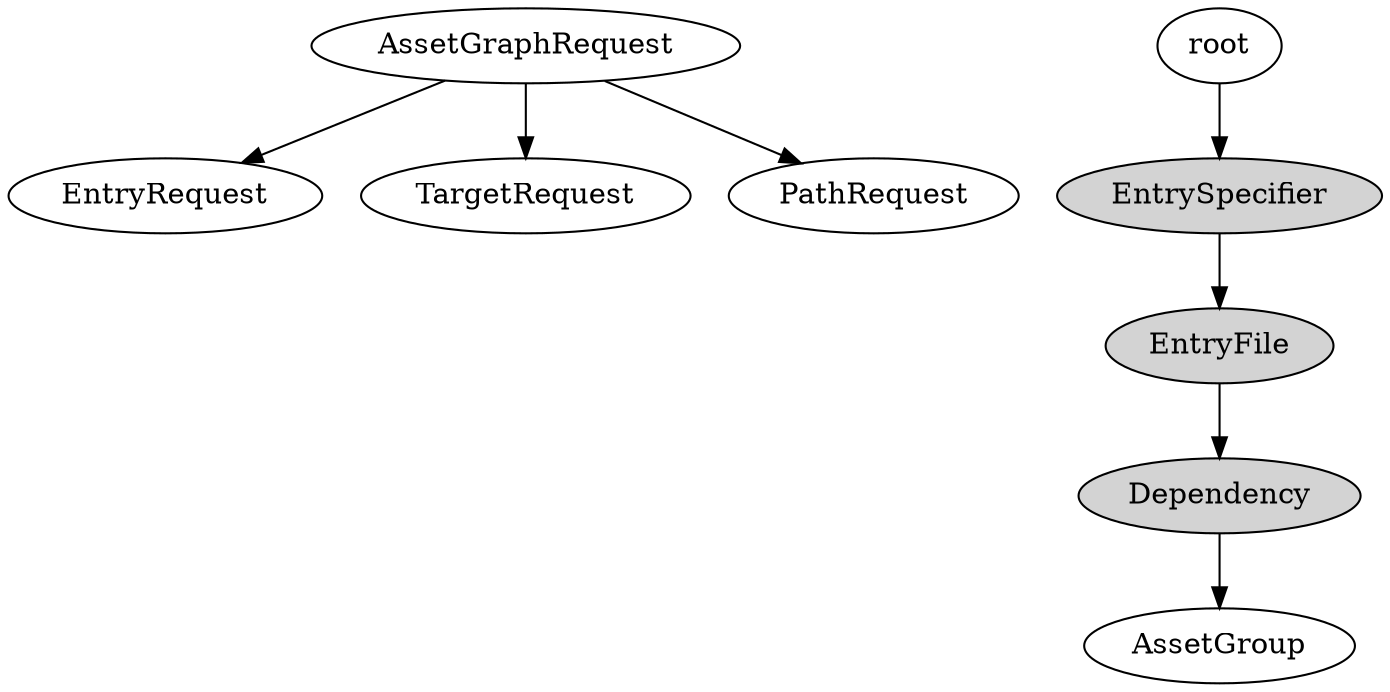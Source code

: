 digraph {
    subgraph RequestGraph {
        AssetGraphRequest -> EntryRequest
        AssetGraphRequest -> TargetRequest
        AssetGraphRequest -> PathRequest
    }

    subgraph AssetGraph {
        EntrySpecifier [style=filled]
        EntryFile [style=filled]
        Dependency [style=filled]
        AssetGroup


        root -> EntrySpecifier
        EntrySpecifier -> EntryFile
        EntryFile -> Dependency
        Dependency -> AssetGroup
    }
}

